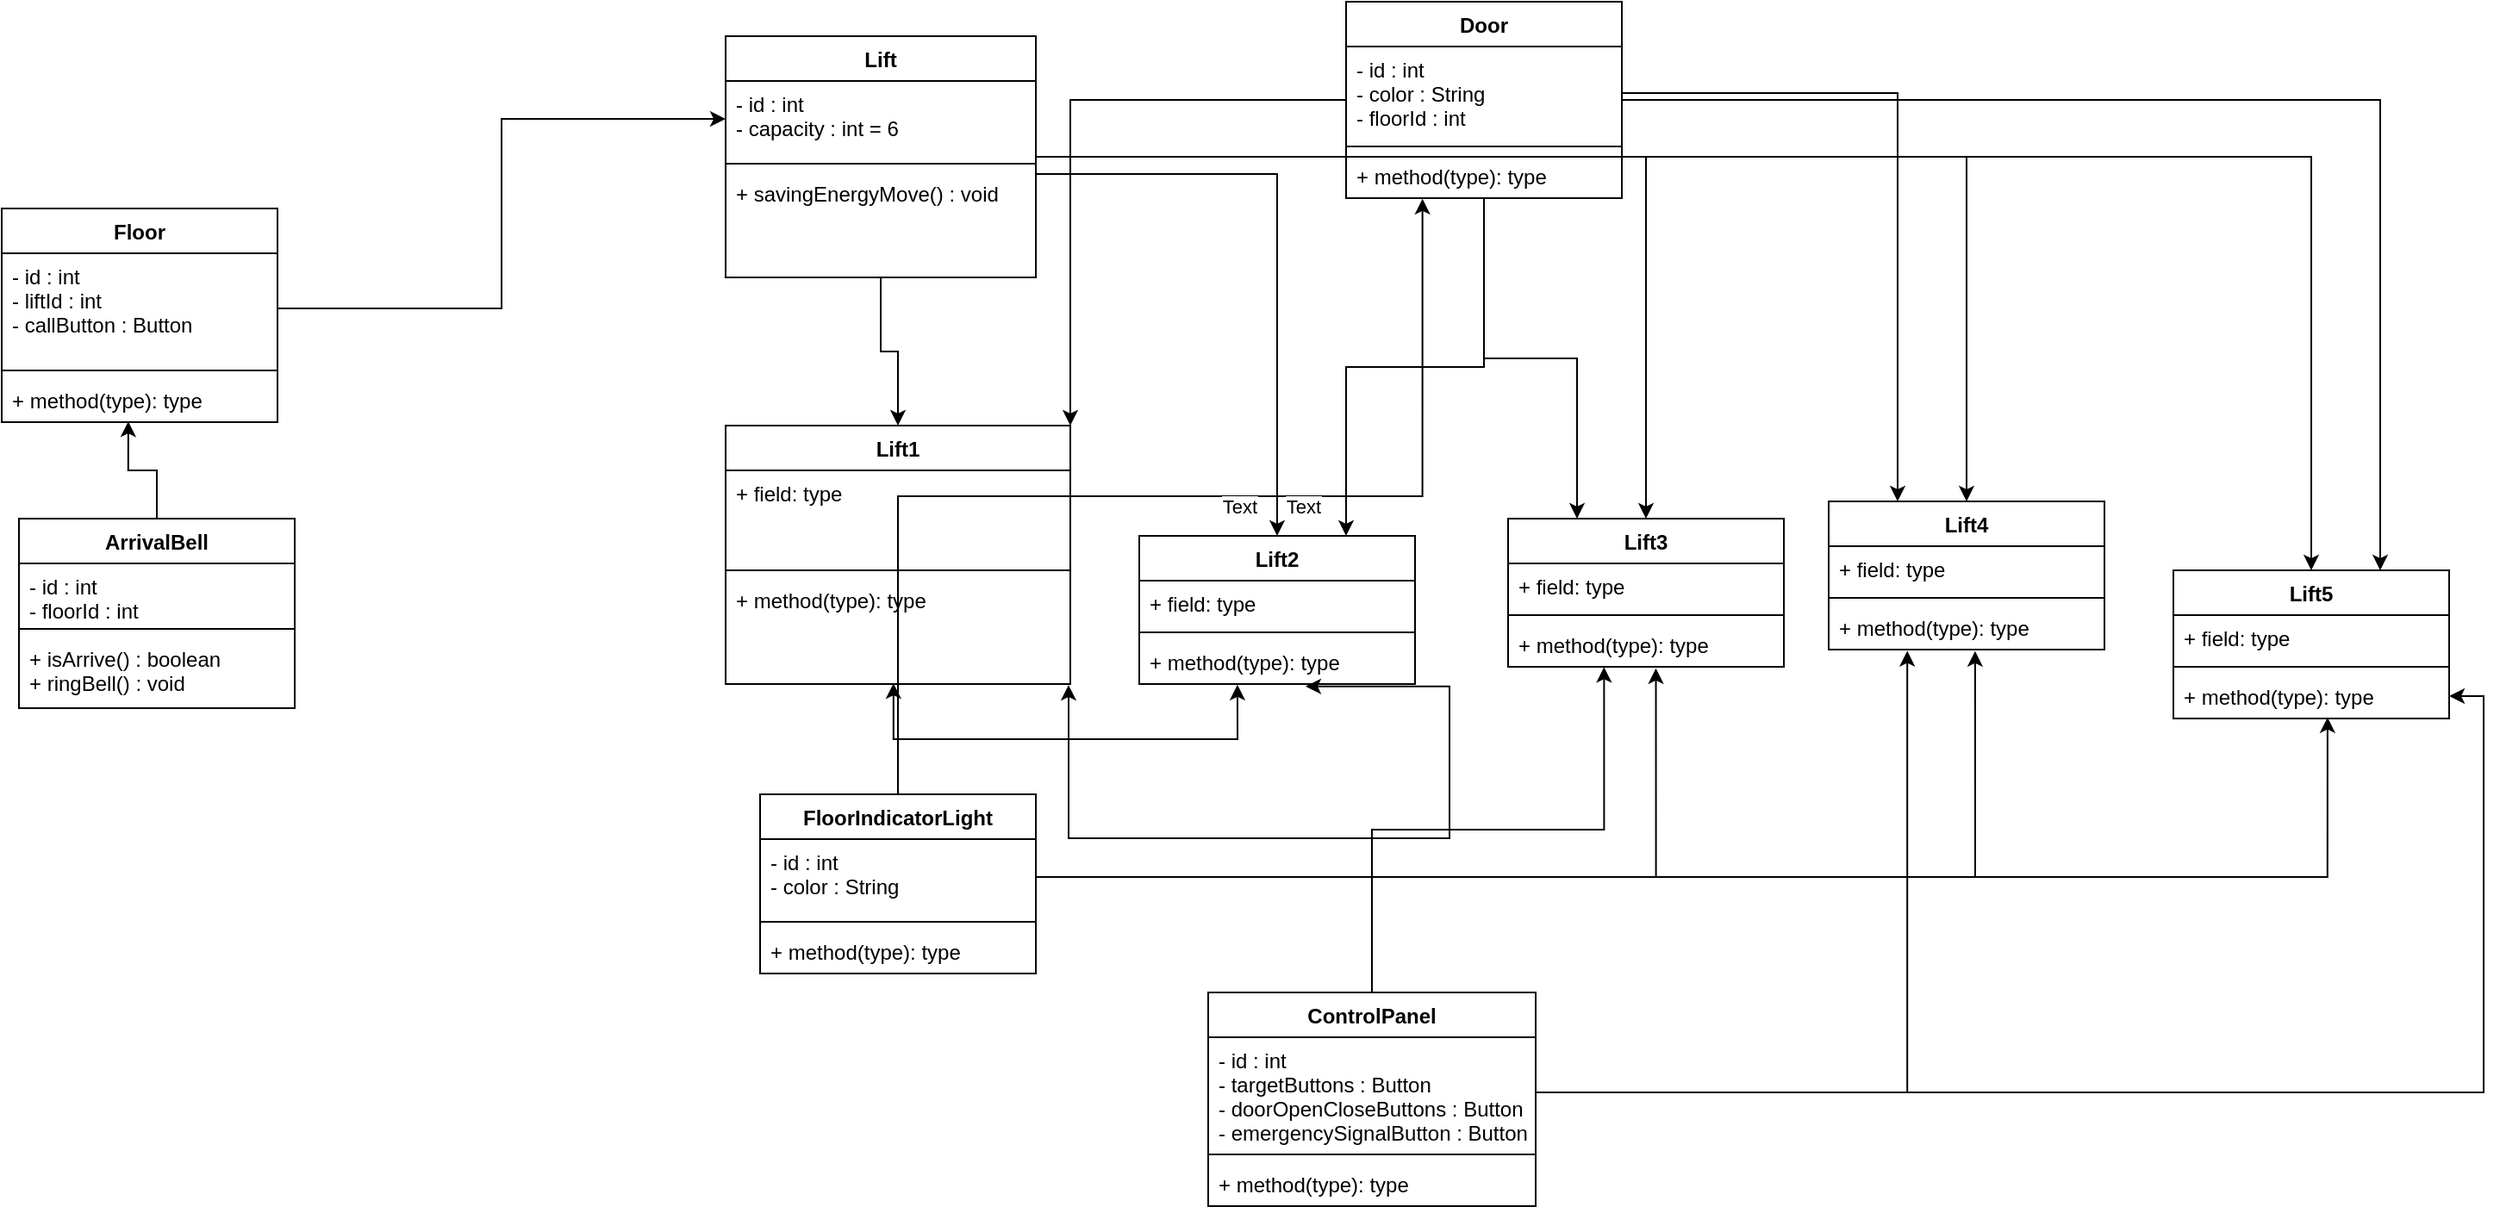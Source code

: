 <mxfile version="14.9.3" type="device"><diagram id="I7F8ipVn7V9h9vQiyD4M" name="Page-1"><mxGraphModel dx="2956" dy="876" grid="1" gridSize="10" guides="1" tooltips="1" connect="1" arrows="1" fold="1" page="1" pageScale="1" pageWidth="827" pageHeight="1169" math="0" shadow="0"><root><mxCell id="0"/><mxCell id="1" parent="0"/><mxCell id="mFiO7vWbKF0MU2HWj559-46" style="edgeStyle=orthogonalEdgeStyle;rounded=0;orthogonalLoop=1;jettySize=auto;html=1;entryX=0.5;entryY=0;entryDx=0;entryDy=0;" edge="1" parent="1" source="mFiO7vWbKF0MU2HWj559-17" target="mFiO7vWbKF0MU2HWj559-21"><mxGeometry relative="1" as="geometry"/></mxCell><mxCell id="mFiO7vWbKF0MU2HWj559-47" style="edgeStyle=orthogonalEdgeStyle;rounded=0;orthogonalLoop=1;jettySize=auto;html=1;entryX=0.5;entryY=0;entryDx=0;entryDy=0;" edge="1" parent="1" source="mFiO7vWbKF0MU2HWj559-17" target="mFiO7vWbKF0MU2HWj559-25"><mxGeometry relative="1" as="geometry"><Array as="points"><mxPoint x="120" y="110"/></Array></mxGeometry></mxCell><mxCell id="mFiO7vWbKF0MU2HWj559-48" style="edgeStyle=orthogonalEdgeStyle;rounded=0;orthogonalLoop=1;jettySize=auto;html=1;entryX=0.5;entryY=0;entryDx=0;entryDy=0;" edge="1" parent="1" source="mFiO7vWbKF0MU2HWj559-17" target="mFiO7vWbKF0MU2HWj559-29"><mxGeometry relative="1" as="geometry"/></mxCell><mxCell id="mFiO7vWbKF0MU2HWj559-49" style="edgeStyle=orthogonalEdgeStyle;rounded=0;orthogonalLoop=1;jettySize=auto;html=1;entryX=0.5;entryY=0;entryDx=0;entryDy=0;" edge="1" parent="1" source="mFiO7vWbKF0MU2HWj559-17" target="mFiO7vWbKF0MU2HWj559-33"><mxGeometry relative="1" as="geometry"/></mxCell><mxCell id="mFiO7vWbKF0MU2HWj559-50" style="edgeStyle=orthogonalEdgeStyle;rounded=0;orthogonalLoop=1;jettySize=auto;html=1;entryX=0.5;entryY=0;entryDx=0;entryDy=0;" edge="1" parent="1" source="mFiO7vWbKF0MU2HWj559-17" target="mFiO7vWbKF0MU2HWj559-37"><mxGeometry relative="1" as="geometry"/></mxCell><mxCell id="mFiO7vWbKF0MU2HWj559-17" value="Lift" style="swimlane;fontStyle=1;align=center;verticalAlign=top;childLayout=stackLayout;horizontal=1;startSize=26;horizontalStack=0;resizeParent=1;resizeParentMax=0;resizeLast=0;collapsible=1;marginBottom=0;" vertex="1" parent="1"><mxGeometry x="-200" y="30" width="180" height="140" as="geometry"/></mxCell><mxCell id="mFiO7vWbKF0MU2HWj559-18" value="- id : int&#10;- capacity : int = 6" style="text;strokeColor=none;fillColor=none;align=left;verticalAlign=top;spacingLeft=4;spacingRight=4;overflow=hidden;rotatable=0;points=[[0,0.5],[1,0.5]];portConstraint=eastwest;" vertex="1" parent="mFiO7vWbKF0MU2HWj559-17"><mxGeometry y="26" width="180" height="44" as="geometry"/></mxCell><mxCell id="mFiO7vWbKF0MU2HWj559-19" value="" style="line;strokeWidth=1;fillColor=none;align=left;verticalAlign=middle;spacingTop=-1;spacingLeft=3;spacingRight=3;rotatable=0;labelPosition=right;points=[];portConstraint=eastwest;" vertex="1" parent="mFiO7vWbKF0MU2HWj559-17"><mxGeometry y="70" width="180" height="8" as="geometry"/></mxCell><mxCell id="mFiO7vWbKF0MU2HWj559-20" value="+ savingEnergyMove() : void" style="text;strokeColor=none;fillColor=none;align=left;verticalAlign=top;spacingLeft=4;spacingRight=4;overflow=hidden;rotatable=0;points=[[0,0.5],[1,0.5]];portConstraint=eastwest;" vertex="1" parent="mFiO7vWbKF0MU2HWj559-17"><mxGeometry y="78" width="180" height="62" as="geometry"/></mxCell><mxCell id="mFiO7vWbKF0MU2HWj559-21" value="Lift1" style="swimlane;fontStyle=1;align=center;verticalAlign=top;childLayout=stackLayout;horizontal=1;startSize=26;horizontalStack=0;resizeParent=1;resizeParentMax=0;resizeLast=0;collapsible=1;marginBottom=0;" vertex="1" parent="1"><mxGeometry x="-200" y="256" width="200" height="150" as="geometry"/></mxCell><mxCell id="mFiO7vWbKF0MU2HWj559-22" value="+ field: type" style="text;strokeColor=none;fillColor=none;align=left;verticalAlign=top;spacingLeft=4;spacingRight=4;overflow=hidden;rotatable=0;points=[[0,0.5],[1,0.5]];portConstraint=eastwest;" vertex="1" parent="mFiO7vWbKF0MU2HWj559-21"><mxGeometry y="26" width="200" height="54" as="geometry"/></mxCell><mxCell id="mFiO7vWbKF0MU2HWj559-23" value="" style="line;strokeWidth=1;fillColor=none;align=left;verticalAlign=middle;spacingTop=-1;spacingLeft=3;spacingRight=3;rotatable=0;labelPosition=right;points=[];portConstraint=eastwest;" vertex="1" parent="mFiO7vWbKF0MU2HWj559-21"><mxGeometry y="80" width="200" height="8" as="geometry"/></mxCell><mxCell id="mFiO7vWbKF0MU2HWj559-24" value="+ method(type): type" style="text;strokeColor=none;fillColor=none;align=left;verticalAlign=top;spacingLeft=4;spacingRight=4;overflow=hidden;rotatable=0;points=[[0,0.5],[1,0.5]];portConstraint=eastwest;" vertex="1" parent="mFiO7vWbKF0MU2HWj559-21"><mxGeometry y="88" width="200" height="62" as="geometry"/></mxCell><mxCell id="mFiO7vWbKF0MU2HWj559-25" value="Lift2" style="swimlane;fontStyle=1;align=center;verticalAlign=top;childLayout=stackLayout;horizontal=1;startSize=26;horizontalStack=0;resizeParent=1;resizeParentMax=0;resizeLast=0;collapsible=1;marginBottom=0;" vertex="1" parent="1"><mxGeometry x="40" y="320" width="160" height="86" as="geometry"/></mxCell><mxCell id="mFiO7vWbKF0MU2HWj559-26" value="+ field: type" style="text;strokeColor=none;fillColor=none;align=left;verticalAlign=top;spacingLeft=4;spacingRight=4;overflow=hidden;rotatable=0;points=[[0,0.5],[1,0.5]];portConstraint=eastwest;" vertex="1" parent="mFiO7vWbKF0MU2HWj559-25"><mxGeometry y="26" width="160" height="26" as="geometry"/></mxCell><mxCell id="mFiO7vWbKF0MU2HWj559-27" value="" style="line;strokeWidth=1;fillColor=none;align=left;verticalAlign=middle;spacingTop=-1;spacingLeft=3;spacingRight=3;rotatable=0;labelPosition=right;points=[];portConstraint=eastwest;" vertex="1" parent="mFiO7vWbKF0MU2HWj559-25"><mxGeometry y="52" width="160" height="8" as="geometry"/></mxCell><mxCell id="mFiO7vWbKF0MU2HWj559-28" value="+ method(type): type" style="text;strokeColor=none;fillColor=none;align=left;verticalAlign=top;spacingLeft=4;spacingRight=4;overflow=hidden;rotatable=0;points=[[0,0.5],[1,0.5]];portConstraint=eastwest;" vertex="1" parent="mFiO7vWbKF0MU2HWj559-25"><mxGeometry y="60" width="160" height="26" as="geometry"/></mxCell><mxCell id="mFiO7vWbKF0MU2HWj559-29" value="Lift3" style="swimlane;fontStyle=1;align=center;verticalAlign=top;childLayout=stackLayout;horizontal=1;startSize=26;horizontalStack=0;resizeParent=1;resizeParentMax=0;resizeLast=0;collapsible=1;marginBottom=0;" vertex="1" parent="1"><mxGeometry x="254" y="310" width="160" height="86" as="geometry"/></mxCell><mxCell id="mFiO7vWbKF0MU2HWj559-30" value="+ field: type" style="text;strokeColor=none;fillColor=none;align=left;verticalAlign=top;spacingLeft=4;spacingRight=4;overflow=hidden;rotatable=0;points=[[0,0.5],[1,0.5]];portConstraint=eastwest;" vertex="1" parent="mFiO7vWbKF0MU2HWj559-29"><mxGeometry y="26" width="160" height="26" as="geometry"/></mxCell><mxCell id="mFiO7vWbKF0MU2HWj559-31" value="" style="line;strokeWidth=1;fillColor=none;align=left;verticalAlign=middle;spacingTop=-1;spacingLeft=3;spacingRight=3;rotatable=0;labelPosition=right;points=[];portConstraint=eastwest;" vertex="1" parent="mFiO7vWbKF0MU2HWj559-29"><mxGeometry y="52" width="160" height="8" as="geometry"/></mxCell><mxCell id="mFiO7vWbKF0MU2HWj559-32" value="+ method(type): type" style="text;strokeColor=none;fillColor=none;align=left;verticalAlign=top;spacingLeft=4;spacingRight=4;overflow=hidden;rotatable=0;points=[[0,0.5],[1,0.5]];portConstraint=eastwest;" vertex="1" parent="mFiO7vWbKF0MU2HWj559-29"><mxGeometry y="60" width="160" height="26" as="geometry"/></mxCell><mxCell id="mFiO7vWbKF0MU2HWj559-33" value="Lift4" style="swimlane;fontStyle=1;align=center;verticalAlign=top;childLayout=stackLayout;horizontal=1;startSize=26;horizontalStack=0;resizeParent=1;resizeParentMax=0;resizeLast=0;collapsible=1;marginBottom=0;" vertex="1" parent="1"><mxGeometry x="440" y="300" width="160" height="86" as="geometry"/></mxCell><mxCell id="mFiO7vWbKF0MU2HWj559-34" value="+ field: type" style="text;strokeColor=none;fillColor=none;align=left;verticalAlign=top;spacingLeft=4;spacingRight=4;overflow=hidden;rotatable=0;points=[[0,0.5],[1,0.5]];portConstraint=eastwest;" vertex="1" parent="mFiO7vWbKF0MU2HWj559-33"><mxGeometry y="26" width="160" height="26" as="geometry"/></mxCell><mxCell id="mFiO7vWbKF0MU2HWj559-35" value="" style="line;strokeWidth=1;fillColor=none;align=left;verticalAlign=middle;spacingTop=-1;spacingLeft=3;spacingRight=3;rotatable=0;labelPosition=right;points=[];portConstraint=eastwest;" vertex="1" parent="mFiO7vWbKF0MU2HWj559-33"><mxGeometry y="52" width="160" height="8" as="geometry"/></mxCell><mxCell id="mFiO7vWbKF0MU2HWj559-36" value="+ method(type): type" style="text;strokeColor=none;fillColor=none;align=left;verticalAlign=top;spacingLeft=4;spacingRight=4;overflow=hidden;rotatable=0;points=[[0,0.5],[1,0.5]];portConstraint=eastwest;" vertex="1" parent="mFiO7vWbKF0MU2HWj559-33"><mxGeometry y="60" width="160" height="26" as="geometry"/></mxCell><mxCell id="mFiO7vWbKF0MU2HWj559-37" value="Lift5" style="swimlane;fontStyle=1;align=center;verticalAlign=top;childLayout=stackLayout;horizontal=1;startSize=26;horizontalStack=0;resizeParent=1;resizeParentMax=0;resizeLast=0;collapsible=1;marginBottom=0;" vertex="1" parent="1"><mxGeometry x="640" y="340" width="160" height="86" as="geometry"/></mxCell><mxCell id="mFiO7vWbKF0MU2HWj559-38" value="+ field: type" style="text;strokeColor=none;fillColor=none;align=left;verticalAlign=top;spacingLeft=4;spacingRight=4;overflow=hidden;rotatable=0;points=[[0,0.5],[1,0.5]];portConstraint=eastwest;" vertex="1" parent="mFiO7vWbKF0MU2HWj559-37"><mxGeometry y="26" width="160" height="26" as="geometry"/></mxCell><mxCell id="mFiO7vWbKF0MU2HWj559-39" value="" style="line;strokeWidth=1;fillColor=none;align=left;verticalAlign=middle;spacingTop=-1;spacingLeft=3;spacingRight=3;rotatable=0;labelPosition=right;points=[];portConstraint=eastwest;" vertex="1" parent="mFiO7vWbKF0MU2HWj559-37"><mxGeometry y="52" width="160" height="8" as="geometry"/></mxCell><mxCell id="mFiO7vWbKF0MU2HWj559-40" value="+ method(type): type" style="text;strokeColor=none;fillColor=none;align=left;verticalAlign=top;spacingLeft=4;spacingRight=4;overflow=hidden;rotatable=0;points=[[0,0.5],[1,0.5]];portConstraint=eastwest;" vertex="1" parent="mFiO7vWbKF0MU2HWj559-37"><mxGeometry y="60" width="160" height="26" as="geometry"/></mxCell><mxCell id="mFiO7vWbKF0MU2HWj559-51" style="edgeStyle=orthogonalEdgeStyle;rounded=0;orthogonalLoop=1;jettySize=auto;html=1;entryX=1;entryY=0;entryDx=0;entryDy=0;" edge="1" parent="1" source="mFiO7vWbKF0MU2HWj559-42" target="mFiO7vWbKF0MU2HWj559-21"><mxGeometry relative="1" as="geometry"/></mxCell><mxCell id="mFiO7vWbKF0MU2HWj559-52" style="edgeStyle=orthogonalEdgeStyle;rounded=0;orthogonalLoop=1;jettySize=auto;html=1;entryX=0.75;entryY=0;entryDx=0;entryDy=0;" edge="1" parent="1" source="mFiO7vWbKF0MU2HWj559-42" target="mFiO7vWbKF0MU2HWj559-25"><mxGeometry relative="1" as="geometry"/></mxCell><mxCell id="mFiO7vWbKF0MU2HWj559-53" style="edgeStyle=orthogonalEdgeStyle;rounded=0;orthogonalLoop=1;jettySize=auto;html=1;entryX=0.25;entryY=0;entryDx=0;entryDy=0;" edge="1" parent="1" source="mFiO7vWbKF0MU2HWj559-42" target="mFiO7vWbKF0MU2HWj559-29"><mxGeometry relative="1" as="geometry"/></mxCell><mxCell id="mFiO7vWbKF0MU2HWj559-55" style="edgeStyle=orthogonalEdgeStyle;rounded=0;orthogonalLoop=1;jettySize=auto;html=1;entryX=0.75;entryY=0;entryDx=0;entryDy=0;" edge="1" parent="1" source="mFiO7vWbKF0MU2HWj559-42" target="mFiO7vWbKF0MU2HWj559-37"><mxGeometry relative="1" as="geometry"/></mxCell><mxCell id="mFiO7vWbKF0MU2HWj559-42" value="Door" style="swimlane;fontStyle=1;align=center;verticalAlign=top;childLayout=stackLayout;horizontal=1;startSize=26;horizontalStack=0;resizeParent=1;resizeParentMax=0;resizeLast=0;collapsible=1;marginBottom=0;" vertex="1" parent="1"><mxGeometry x="160" y="10" width="160" height="114" as="geometry"/></mxCell><mxCell id="mFiO7vWbKF0MU2HWj559-43" value="- id : int&#10;- color : String&#10;- floorId : int" style="text;strokeColor=none;fillColor=none;align=left;verticalAlign=top;spacingLeft=4;spacingRight=4;overflow=hidden;rotatable=0;points=[[0,0.5],[1,0.5]];portConstraint=eastwest;" vertex="1" parent="mFiO7vWbKF0MU2HWj559-42"><mxGeometry y="26" width="160" height="54" as="geometry"/></mxCell><mxCell id="mFiO7vWbKF0MU2HWj559-44" value="" style="line;strokeWidth=1;fillColor=none;align=left;verticalAlign=middle;spacingTop=-1;spacingLeft=3;spacingRight=3;rotatable=0;labelPosition=right;points=[];portConstraint=eastwest;" vertex="1" parent="mFiO7vWbKF0MU2HWj559-42"><mxGeometry y="80" width="160" height="8" as="geometry"/></mxCell><mxCell id="mFiO7vWbKF0MU2HWj559-45" value="+ method(type): type" style="text;strokeColor=none;fillColor=none;align=left;verticalAlign=top;spacingLeft=4;spacingRight=4;overflow=hidden;rotatable=0;points=[[0,0.5],[1,0.5]];portConstraint=eastwest;" vertex="1" parent="mFiO7vWbKF0MU2HWj559-42"><mxGeometry y="88" width="160" height="26" as="geometry"/></mxCell><mxCell id="mFiO7vWbKF0MU2HWj559-54" style="edgeStyle=orthogonalEdgeStyle;rounded=0;orthogonalLoop=1;jettySize=auto;html=1;entryX=0.25;entryY=0;entryDx=0;entryDy=0;" edge="1" parent="1" source="mFiO7vWbKF0MU2HWj559-43" target="mFiO7vWbKF0MU2HWj559-33"><mxGeometry relative="1" as="geometry"/></mxCell><mxCell id="mFiO7vWbKF0MU2HWj559-60" style="edgeStyle=orthogonalEdgeStyle;rounded=0;orthogonalLoop=1;jettySize=auto;html=1;entryX=0.487;entryY=0.993;entryDx=0;entryDy=0;entryPerimeter=0;" edge="1" parent="1" source="mFiO7vWbKF0MU2HWj559-56" target="mFiO7vWbKF0MU2HWj559-24"><mxGeometry relative="1" as="geometry"/></mxCell><mxCell id="mFiO7vWbKF0MU2HWj559-62" style="edgeStyle=orthogonalEdgeStyle;rounded=0;orthogonalLoop=1;jettySize=auto;html=1;entryX=0.356;entryY=1.016;entryDx=0;entryDy=0;entryPerimeter=0;" edge="1" parent="1" source="mFiO7vWbKF0MU2HWj559-56" target="mFiO7vWbKF0MU2HWj559-28"><mxGeometry relative="1" as="geometry"/></mxCell><mxCell id="mFiO7vWbKF0MU2HWj559-92" style="edgeStyle=orthogonalEdgeStyle;rounded=0;orthogonalLoop=1;jettySize=auto;html=1;entryX=0.277;entryY=1.016;entryDx=0;entryDy=0;entryPerimeter=0;" edge="1" parent="1" source="mFiO7vWbKF0MU2HWj559-56" target="mFiO7vWbKF0MU2HWj559-45"><mxGeometry relative="1" as="geometry"/></mxCell><mxCell id="mFiO7vWbKF0MU2HWj559-93" value="Text" style="edgeLabel;html=1;align=center;verticalAlign=middle;resizable=0;points=[];" vertex="1" connectable="0" parent="mFiO7vWbKF0MU2HWj559-92"><mxGeometry x="0.251" y="-6" relative="1" as="geometry"><mxPoint x="1" as="offset"/></mxGeometry></mxCell><mxCell id="mFiO7vWbKF0MU2HWj559-94" value="Text" style="edgeLabel;html=1;align=center;verticalAlign=middle;resizable=0;points=[];" vertex="1" connectable="0" parent="mFiO7vWbKF0MU2HWj559-92"><mxGeometry x="0.145" y="-6" relative="1" as="geometry"><mxPoint x="-1" as="offset"/></mxGeometry></mxCell><mxCell id="mFiO7vWbKF0MU2HWj559-56" value="FloorIndicatorLight" style="swimlane;fontStyle=1;align=center;verticalAlign=top;childLayout=stackLayout;horizontal=1;startSize=26;horizontalStack=0;resizeParent=1;resizeParentMax=0;resizeLast=0;collapsible=1;marginBottom=0;" vertex="1" parent="1"><mxGeometry x="-180" y="470" width="160" height="104" as="geometry"/></mxCell><mxCell id="mFiO7vWbKF0MU2HWj559-57" value="- id : int&#10;- color : String" style="text;strokeColor=none;fillColor=none;align=left;verticalAlign=top;spacingLeft=4;spacingRight=4;overflow=hidden;rotatable=0;points=[[0,0.5],[1,0.5]];portConstraint=eastwest;" vertex="1" parent="mFiO7vWbKF0MU2HWj559-56"><mxGeometry y="26" width="160" height="44" as="geometry"/></mxCell><mxCell id="mFiO7vWbKF0MU2HWj559-58" value="" style="line;strokeWidth=1;fillColor=none;align=left;verticalAlign=middle;spacingTop=-1;spacingLeft=3;spacingRight=3;rotatable=0;labelPosition=right;points=[];portConstraint=eastwest;" vertex="1" parent="mFiO7vWbKF0MU2HWj559-56"><mxGeometry y="70" width="160" height="8" as="geometry"/></mxCell><mxCell id="mFiO7vWbKF0MU2HWj559-59" value="+ method(type): type" style="text;strokeColor=none;fillColor=none;align=left;verticalAlign=top;spacingLeft=4;spacingRight=4;overflow=hidden;rotatable=0;points=[[0,0.5],[1,0.5]];portConstraint=eastwest;" vertex="1" parent="mFiO7vWbKF0MU2HWj559-56"><mxGeometry y="78" width="160" height="26" as="geometry"/></mxCell><mxCell id="mFiO7vWbKF0MU2HWj559-64" style="edgeStyle=orthogonalEdgeStyle;rounded=0;orthogonalLoop=1;jettySize=auto;html=1;entryX=0.536;entryY=1.034;entryDx=0;entryDy=0;entryPerimeter=0;" edge="1" parent="1" source="mFiO7vWbKF0MU2HWj559-57" target="mFiO7vWbKF0MU2HWj559-32"><mxGeometry relative="1" as="geometry"/></mxCell><mxCell id="mFiO7vWbKF0MU2HWj559-69" style="edgeStyle=orthogonalEdgeStyle;rounded=0;orthogonalLoop=1;jettySize=auto;html=1;entryX=0.531;entryY=1.034;entryDx=0;entryDy=0;entryPerimeter=0;" edge="1" parent="1" source="mFiO7vWbKF0MU2HWj559-57" target="mFiO7vWbKF0MU2HWj559-36"><mxGeometry relative="1" as="geometry"/></mxCell><mxCell id="mFiO7vWbKF0MU2HWj559-72" style="edgeStyle=orthogonalEdgeStyle;rounded=0;orthogonalLoop=1;jettySize=auto;html=1;entryX=0.559;entryY=0.975;entryDx=0;entryDy=0;entryPerimeter=0;" edge="1" parent="1" source="mFiO7vWbKF0MU2HWj559-57" target="mFiO7vWbKF0MU2HWj559-40"><mxGeometry relative="1" as="geometry"/></mxCell><mxCell id="mFiO7vWbKF0MU2HWj559-77" style="edgeStyle=orthogonalEdgeStyle;rounded=0;orthogonalLoop=1;jettySize=auto;html=1;entryX=0.995;entryY=1.009;entryDx=0;entryDy=0;entryPerimeter=0;" edge="1" parent="1" source="mFiO7vWbKF0MU2HWj559-73" target="mFiO7vWbKF0MU2HWj559-24"><mxGeometry relative="1" as="geometry"/></mxCell><mxCell id="mFiO7vWbKF0MU2HWj559-78" style="edgeStyle=orthogonalEdgeStyle;rounded=0;orthogonalLoop=1;jettySize=auto;html=1;entryX=0.603;entryY=1.052;entryDx=0;entryDy=0;entryPerimeter=0;" edge="1" parent="1" source="mFiO7vWbKF0MU2HWj559-73" target="mFiO7vWbKF0MU2HWj559-28"><mxGeometry relative="1" as="geometry"/></mxCell><mxCell id="mFiO7vWbKF0MU2HWj559-79" style="edgeStyle=orthogonalEdgeStyle;rounded=0;orthogonalLoop=1;jettySize=auto;html=1;entryX=0.348;entryY=1.007;entryDx=0;entryDy=0;entryPerimeter=0;" edge="1" parent="1" source="mFiO7vWbKF0MU2HWj559-73" target="mFiO7vWbKF0MU2HWj559-32"><mxGeometry relative="1" as="geometry"/></mxCell><mxCell id="mFiO7vWbKF0MU2HWj559-73" value="ControlPanel" style="swimlane;fontStyle=1;align=center;verticalAlign=top;childLayout=stackLayout;horizontal=1;startSize=26;horizontalStack=0;resizeParent=1;resizeParentMax=0;resizeLast=0;collapsible=1;marginBottom=0;" vertex="1" parent="1"><mxGeometry x="80" y="585" width="190" height="124" as="geometry"/></mxCell><mxCell id="mFiO7vWbKF0MU2HWj559-74" value="- id : int&#10;- targetButtons : Button&#10;- doorOpenCloseButtons : Button&#10;- emergencySignalButton : Button" style="text;strokeColor=none;fillColor=none;align=left;verticalAlign=top;spacingLeft=4;spacingRight=4;overflow=hidden;rotatable=0;points=[[0,0.5],[1,0.5]];portConstraint=eastwest;" vertex="1" parent="mFiO7vWbKF0MU2HWj559-73"><mxGeometry y="26" width="190" height="64" as="geometry"/></mxCell><mxCell id="mFiO7vWbKF0MU2HWj559-75" value="" style="line;strokeWidth=1;fillColor=none;align=left;verticalAlign=middle;spacingTop=-1;spacingLeft=3;spacingRight=3;rotatable=0;labelPosition=right;points=[];portConstraint=eastwest;" vertex="1" parent="mFiO7vWbKF0MU2HWj559-73"><mxGeometry y="90" width="190" height="8" as="geometry"/></mxCell><mxCell id="mFiO7vWbKF0MU2HWj559-76" value="+ method(type): type" style="text;strokeColor=none;fillColor=none;align=left;verticalAlign=top;spacingLeft=4;spacingRight=4;overflow=hidden;rotatable=0;points=[[0,0.5],[1,0.5]];portConstraint=eastwest;" vertex="1" parent="mFiO7vWbKF0MU2HWj559-73"><mxGeometry y="98" width="190" height="26" as="geometry"/></mxCell><mxCell id="mFiO7vWbKF0MU2HWj559-80" style="edgeStyle=orthogonalEdgeStyle;rounded=0;orthogonalLoop=1;jettySize=auto;html=1;entryX=0.285;entryY=1.029;entryDx=0;entryDy=0;entryPerimeter=0;" edge="1" parent="1" source="mFiO7vWbKF0MU2HWj559-74" target="mFiO7vWbKF0MU2HWj559-36"><mxGeometry relative="1" as="geometry"/></mxCell><mxCell id="mFiO7vWbKF0MU2HWj559-81" style="edgeStyle=orthogonalEdgeStyle;rounded=0;orthogonalLoop=1;jettySize=auto;html=1;entryX=1;entryY=0.5;entryDx=0;entryDy=0;" edge="1" parent="1" source="mFiO7vWbKF0MU2HWj559-74" target="mFiO7vWbKF0MU2HWj559-40"><mxGeometry relative="1" as="geometry"/></mxCell><mxCell id="mFiO7vWbKF0MU2HWj559-82" value="Floor" style="swimlane;fontStyle=1;align=center;verticalAlign=top;childLayout=stackLayout;horizontal=1;startSize=26;horizontalStack=0;resizeParent=1;resizeParentMax=0;resizeLast=0;collapsible=1;marginBottom=0;" vertex="1" parent="1"><mxGeometry x="-620" y="130" width="160" height="124" as="geometry"/></mxCell><mxCell id="mFiO7vWbKF0MU2HWj559-83" value="- id : int&#10;- liftId : int&#10;- callButton : Button" style="text;strokeColor=none;fillColor=none;align=left;verticalAlign=top;spacingLeft=4;spacingRight=4;overflow=hidden;rotatable=0;points=[[0,0.5],[1,0.5]];portConstraint=eastwest;" vertex="1" parent="mFiO7vWbKF0MU2HWj559-82"><mxGeometry y="26" width="160" height="64" as="geometry"/></mxCell><mxCell id="mFiO7vWbKF0MU2HWj559-84" value="" style="line;strokeWidth=1;fillColor=none;align=left;verticalAlign=middle;spacingTop=-1;spacingLeft=3;spacingRight=3;rotatable=0;labelPosition=right;points=[];portConstraint=eastwest;" vertex="1" parent="mFiO7vWbKF0MU2HWj559-82"><mxGeometry y="90" width="160" height="8" as="geometry"/></mxCell><mxCell id="mFiO7vWbKF0MU2HWj559-85" value="+ method(type): type" style="text;strokeColor=none;fillColor=none;align=left;verticalAlign=top;spacingLeft=4;spacingRight=4;overflow=hidden;rotatable=0;points=[[0,0.5],[1,0.5]];portConstraint=eastwest;" vertex="1" parent="mFiO7vWbKF0MU2HWj559-82"><mxGeometry y="98" width="160" height="26" as="geometry"/></mxCell><mxCell id="mFiO7vWbKF0MU2HWj559-86" style="edgeStyle=orthogonalEdgeStyle;rounded=0;orthogonalLoop=1;jettySize=auto;html=1;entryX=0;entryY=0.5;entryDx=0;entryDy=0;" edge="1" parent="1" source="mFiO7vWbKF0MU2HWj559-83" target="mFiO7vWbKF0MU2HWj559-18"><mxGeometry relative="1" as="geometry"/></mxCell><mxCell id="mFiO7vWbKF0MU2HWj559-91" style="edgeStyle=orthogonalEdgeStyle;rounded=0;orthogonalLoop=1;jettySize=auto;html=1;entryX=0.459;entryY=0.984;entryDx=0;entryDy=0;entryPerimeter=0;" edge="1" parent="1" source="mFiO7vWbKF0MU2HWj559-87" target="mFiO7vWbKF0MU2HWj559-85"><mxGeometry relative="1" as="geometry"/></mxCell><mxCell id="mFiO7vWbKF0MU2HWj559-87" value="ArrivalBell" style="swimlane;fontStyle=1;align=center;verticalAlign=top;childLayout=stackLayout;horizontal=1;startSize=26;horizontalStack=0;resizeParent=1;resizeParentMax=0;resizeLast=0;collapsible=1;marginBottom=0;" vertex="1" parent="1"><mxGeometry x="-610" y="310" width="160" height="110" as="geometry"/></mxCell><mxCell id="mFiO7vWbKF0MU2HWj559-88" value="- id : int&#10;- floorId : int" style="text;strokeColor=none;fillColor=none;align=left;verticalAlign=top;spacingLeft=4;spacingRight=4;overflow=hidden;rotatable=0;points=[[0,0.5],[1,0.5]];portConstraint=eastwest;" vertex="1" parent="mFiO7vWbKF0MU2HWj559-87"><mxGeometry y="26" width="160" height="34" as="geometry"/></mxCell><mxCell id="mFiO7vWbKF0MU2HWj559-89" value="" style="line;strokeWidth=1;fillColor=none;align=left;verticalAlign=middle;spacingTop=-1;spacingLeft=3;spacingRight=3;rotatable=0;labelPosition=right;points=[];portConstraint=eastwest;" vertex="1" parent="mFiO7vWbKF0MU2HWj559-87"><mxGeometry y="60" width="160" height="8" as="geometry"/></mxCell><mxCell id="mFiO7vWbKF0MU2HWj559-90" value="+ isArrive() : boolean&#10;+ ringBell() : void" style="text;strokeColor=none;fillColor=none;align=left;verticalAlign=top;spacingLeft=4;spacingRight=4;overflow=hidden;rotatable=0;points=[[0,0.5],[1,0.5]];portConstraint=eastwest;" vertex="1" parent="mFiO7vWbKF0MU2HWj559-87"><mxGeometry y="68" width="160" height="42" as="geometry"/></mxCell></root></mxGraphModel></diagram></mxfile>